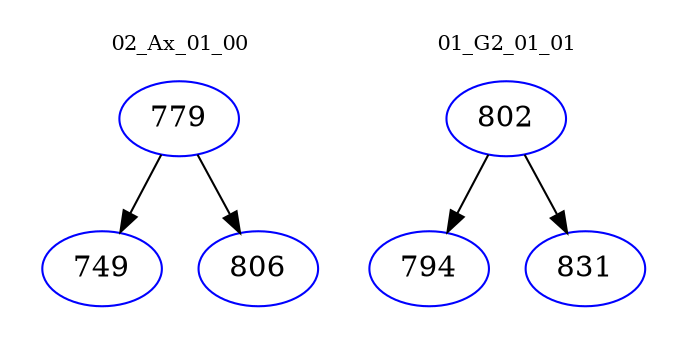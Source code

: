 digraph{
subgraph cluster_0 {
color = white
label = "02_Ax_01_00";
fontsize=10;
T0_779 [label="779", color="blue"]
T0_779 -> T0_749 [color="black"]
T0_749 [label="749", color="blue"]
T0_779 -> T0_806 [color="black"]
T0_806 [label="806", color="blue"]
}
subgraph cluster_1 {
color = white
label = "01_G2_01_01";
fontsize=10;
T1_802 [label="802", color="blue"]
T1_802 -> T1_794 [color="black"]
T1_794 [label="794", color="blue"]
T1_802 -> T1_831 [color="black"]
T1_831 [label="831", color="blue"]
}
}
